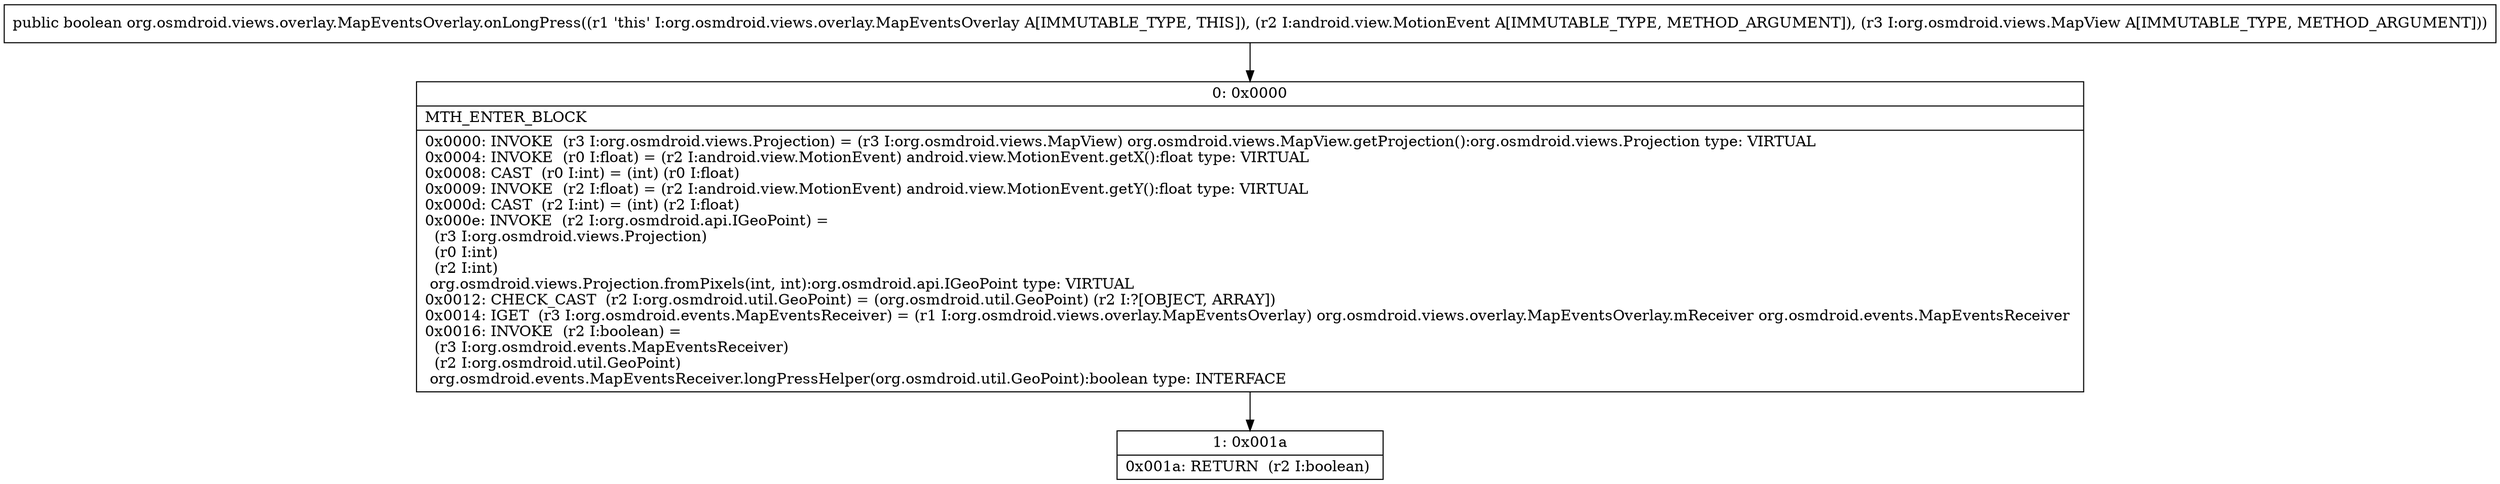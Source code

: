 digraph "CFG fororg.osmdroid.views.overlay.MapEventsOverlay.onLongPress(Landroid\/view\/MotionEvent;Lorg\/osmdroid\/views\/MapView;)Z" {
Node_0 [shape=record,label="{0\:\ 0x0000|MTH_ENTER_BLOCK\l|0x0000: INVOKE  (r3 I:org.osmdroid.views.Projection) = (r3 I:org.osmdroid.views.MapView) org.osmdroid.views.MapView.getProjection():org.osmdroid.views.Projection type: VIRTUAL \l0x0004: INVOKE  (r0 I:float) = (r2 I:android.view.MotionEvent) android.view.MotionEvent.getX():float type: VIRTUAL \l0x0008: CAST  (r0 I:int) = (int) (r0 I:float) \l0x0009: INVOKE  (r2 I:float) = (r2 I:android.view.MotionEvent) android.view.MotionEvent.getY():float type: VIRTUAL \l0x000d: CAST  (r2 I:int) = (int) (r2 I:float) \l0x000e: INVOKE  (r2 I:org.osmdroid.api.IGeoPoint) = \l  (r3 I:org.osmdroid.views.Projection)\l  (r0 I:int)\l  (r2 I:int)\l org.osmdroid.views.Projection.fromPixels(int, int):org.osmdroid.api.IGeoPoint type: VIRTUAL \l0x0012: CHECK_CAST  (r2 I:org.osmdroid.util.GeoPoint) = (org.osmdroid.util.GeoPoint) (r2 I:?[OBJECT, ARRAY]) \l0x0014: IGET  (r3 I:org.osmdroid.events.MapEventsReceiver) = (r1 I:org.osmdroid.views.overlay.MapEventsOverlay) org.osmdroid.views.overlay.MapEventsOverlay.mReceiver org.osmdroid.events.MapEventsReceiver \l0x0016: INVOKE  (r2 I:boolean) = \l  (r3 I:org.osmdroid.events.MapEventsReceiver)\l  (r2 I:org.osmdroid.util.GeoPoint)\l org.osmdroid.events.MapEventsReceiver.longPressHelper(org.osmdroid.util.GeoPoint):boolean type: INTERFACE \l}"];
Node_1 [shape=record,label="{1\:\ 0x001a|0x001a: RETURN  (r2 I:boolean) \l}"];
MethodNode[shape=record,label="{public boolean org.osmdroid.views.overlay.MapEventsOverlay.onLongPress((r1 'this' I:org.osmdroid.views.overlay.MapEventsOverlay A[IMMUTABLE_TYPE, THIS]), (r2 I:android.view.MotionEvent A[IMMUTABLE_TYPE, METHOD_ARGUMENT]), (r3 I:org.osmdroid.views.MapView A[IMMUTABLE_TYPE, METHOD_ARGUMENT])) }"];
MethodNode -> Node_0;
Node_0 -> Node_1;
}


